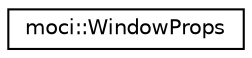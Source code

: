digraph "Graphical Class Hierarchy"
{
  edge [fontname="Helvetica",fontsize="10",labelfontname="Helvetica",labelfontsize="10"];
  node [fontname="Helvetica",fontsize="10",shape=record];
  rankdir="LR";
  Node0 [label="moci::WindowProps",height=0.2,width=0.4,color="black", fillcolor="white", style="filled",URL="$structmoci_1_1WindowProps.html"];
}
